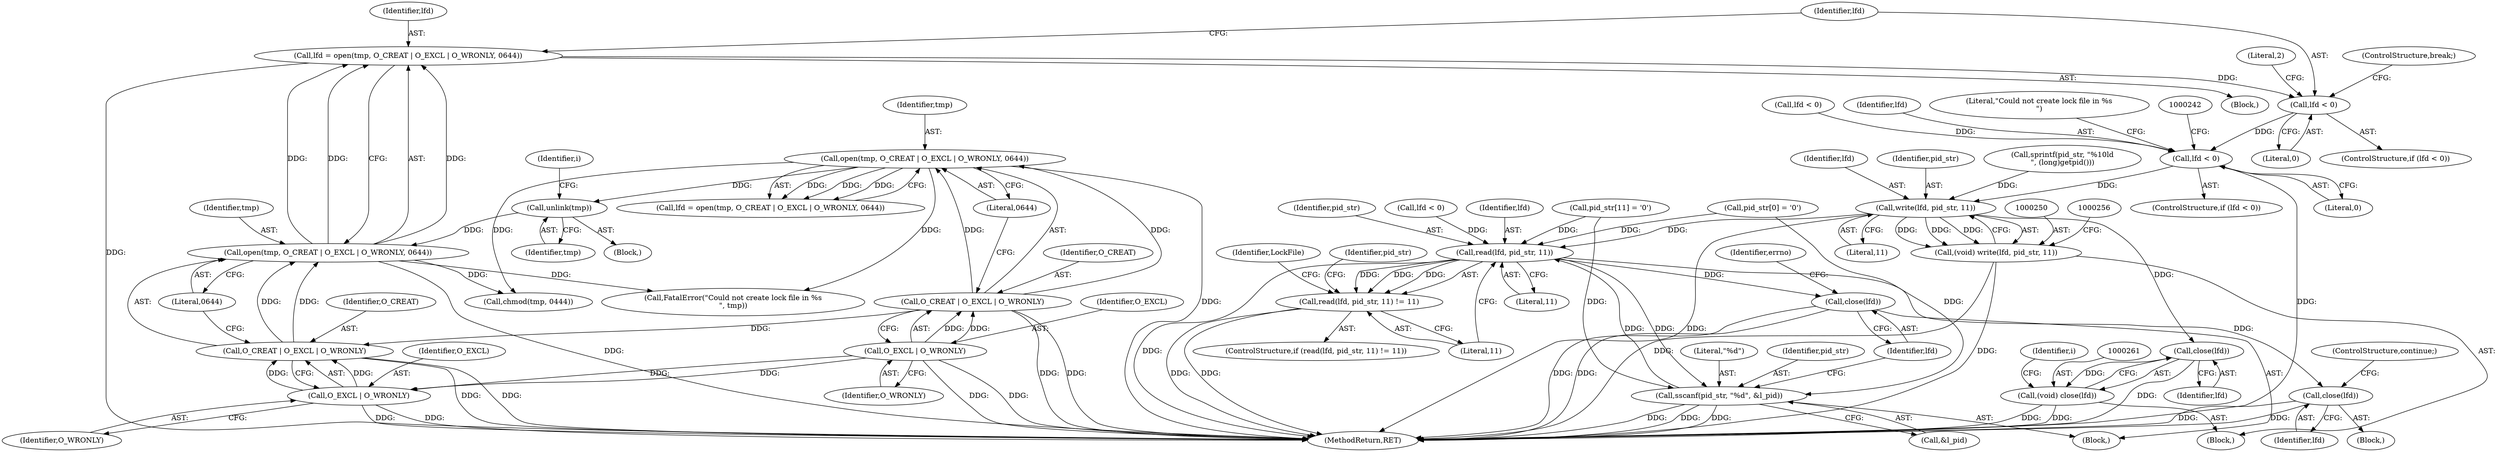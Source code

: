 digraph "0_xserver_b67581cf825940fdf52bf2e0af4330e695d724a4@API" {
"1000213" [label="(Call,lfd = open(tmp, O_CREAT | O_EXCL | O_WRONLY, 0644))"];
"1000215" [label="(Call,open(tmp, O_CREAT | O_EXCL | O_WRONLY, 0644))"];
"1000204" [label="(Call,unlink(tmp))"];
"1000180" [label="(Call,open(tmp, O_CREAT | O_EXCL | O_WRONLY, 0644))"];
"1000182" [label="(Call,O_CREAT | O_EXCL | O_WRONLY)"];
"1000184" [label="(Call,O_EXCL | O_WRONLY)"];
"1000217" [label="(Call,O_CREAT | O_EXCL | O_WRONLY)"];
"1000219" [label="(Call,O_EXCL | O_WRONLY)"];
"1000224" [label="(Call,lfd < 0)"];
"1000235" [label="(Call,lfd < 0)"];
"1000251" [label="(Call,write(lfd, pid_str, 11))"];
"1000249" [label="(Call,(void) write(lfd, pid_str, 11))"];
"1000262" [label="(Call,close(lfd))"];
"1000260" [label="(Call,(void) close(lfd))"];
"1000316" [label="(Call,read(lfd, pid_str, 11))"];
"1000315" [label="(Call,read(lfd, pid_str, 11) != 11)"];
"1000324" [label="(Call,close(lfd))"];
"1000332" [label="(Call,sscanf(pid_str, \"%d\", &l_pid))"];
"1000337" [label="(Call,close(lfd))"];
"1000327" [label="(Call,pid_str[11] = '\0')"];
"1000182" [label="(Call,O_CREAT | O_EXCL | O_WRONLY)"];
"1000325" [label="(Identifier,lfd)"];
"1000326" [label="(ControlStructure,continue;)"];
"1000224" [label="(Call,lfd < 0)"];
"1000243" [label="(Call,sprintf(pid_str, \"%10ld\n\", (long)getpid()))"];
"1000316" [label="(Call,read(lfd, pid_str, 11))"];
"1000220" [label="(Identifier,O_EXCL)"];
"1000315" [label="(Call,read(lfd, pid_str, 11) != 11)"];
"1000221" [label="(Identifier,O_WRONLY)"];
"1000319" [label="(Literal,11)"];
"1000321" [label="(Block,)"];
"1000314" [label="(ControlStructure,if (read(lfd, pid_str, 11) != 11))"];
"1000186" [label="(Identifier,O_WRONLY)"];
"1000257" [label="(Call,chmod(tmp, 0444))"];
"1000392" [label="(MethodReturn,RET)"];
"1000335" [label="(Call,&l_pid)"];
"1000334" [label="(Literal,\"%d\")"];
"1000223" [label="(ControlStructure,if (lfd < 0))"];
"1000252" [label="(Identifier,lfd)"];
"1000291" [label="(Block,)"];
"1000215" [label="(Call,open(tmp, O_CREAT | O_EXCL | O_WRONLY, 0644))"];
"1000222" [label="(Literal,0644)"];
"1000249" [label="(Call,(void) write(lfd, pid_str, 11))"];
"1000180" [label="(Call,open(tmp, O_CREAT | O_EXCL | O_WRONLY, 0644))"];
"1000205" [label="(Identifier,tmp)"];
"1000225" [label="(Identifier,lfd)"];
"1000332" [label="(Call,sscanf(pid_str, \"%d\", &l_pid))"];
"1000111" [label="(Block,)"];
"1000213" [label="(Call,lfd = open(tmp, O_CREAT | O_EXCL | O_WRONLY, 0644))"];
"1000204" [label="(Call,unlink(tmp))"];
"1000210" [label="(Block,)"];
"1000323" [label="(Identifier,LockFile)"];
"1000251" [label="(Call,write(lfd, pid_str, 11))"];
"1000340" [label="(Identifier,errno)"];
"1000184" [label="(Call,O_EXCL | O_WRONLY)"];
"1000219" [label="(Call,O_EXCL | O_WRONLY)"];
"1000337" [label="(Call,close(lfd))"];
"1000324" [label="(Call,close(lfd))"];
"1000309" [label="(Call,pid_str[0] = '\0')"];
"1000216" [label="(Identifier,tmp)"];
"1000214" [label="(Identifier,lfd)"];
"1000203" [label="(Block,)"];
"1000200" [label="(Call,lfd < 0)"];
"1000230" [label="(ControlStructure,break;)"];
"1000320" [label="(Literal,11)"];
"1000183" [label="(Identifier,O_CREAT)"];
"1000237" [label="(Literal,0)"];
"1000217" [label="(Call,O_CREAT | O_EXCL | O_WRONLY)"];
"1000178" [label="(Call,lfd = open(tmp, O_CREAT | O_EXCL | O_WRONLY, 0644))"];
"1000300" [label="(Call,lfd < 0)"];
"1000207" [label="(Identifier,i)"];
"1000187" [label="(Literal,0644)"];
"1000265" [label="(Identifier,i)"];
"1000235" [label="(Call,lfd < 0)"];
"1000228" [label="(Literal,2)"];
"1000329" [label="(Identifier,pid_str)"];
"1000253" [label="(Identifier,pid_str)"];
"1000338" [label="(Identifier,lfd)"];
"1000238" [label="(Call,FatalError(\"Could not create lock file in %s\n\", tmp))"];
"1000226" [label="(Literal,0)"];
"1000263" [label="(Identifier,lfd)"];
"1000260" [label="(Call,(void) close(lfd))"];
"1000218" [label="(Identifier,O_CREAT)"];
"1000333" [label="(Identifier,pid_str)"];
"1000234" [label="(ControlStructure,if (lfd < 0))"];
"1000317" [label="(Identifier,lfd)"];
"1000185" [label="(Identifier,O_EXCL)"];
"1000262" [label="(Call,close(lfd))"];
"1000236" [label="(Identifier,lfd)"];
"1000239" [label="(Literal,\"Could not create lock file in %s\n\")"];
"1000181" [label="(Identifier,tmp)"];
"1000318" [label="(Identifier,pid_str)"];
"1000254" [label="(Literal,11)"];
"1000213" -> "1000210"  [label="AST: "];
"1000213" -> "1000215"  [label="CFG: "];
"1000214" -> "1000213"  [label="AST: "];
"1000215" -> "1000213"  [label="AST: "];
"1000225" -> "1000213"  [label="CFG: "];
"1000213" -> "1000392"  [label="DDG: "];
"1000215" -> "1000213"  [label="DDG: "];
"1000215" -> "1000213"  [label="DDG: "];
"1000215" -> "1000213"  [label="DDG: "];
"1000213" -> "1000224"  [label="DDG: "];
"1000215" -> "1000222"  [label="CFG: "];
"1000216" -> "1000215"  [label="AST: "];
"1000217" -> "1000215"  [label="AST: "];
"1000222" -> "1000215"  [label="AST: "];
"1000215" -> "1000392"  [label="DDG: "];
"1000204" -> "1000215"  [label="DDG: "];
"1000217" -> "1000215"  [label="DDG: "];
"1000217" -> "1000215"  [label="DDG: "];
"1000215" -> "1000238"  [label="DDG: "];
"1000215" -> "1000257"  [label="DDG: "];
"1000204" -> "1000203"  [label="AST: "];
"1000204" -> "1000205"  [label="CFG: "];
"1000205" -> "1000204"  [label="AST: "];
"1000207" -> "1000204"  [label="CFG: "];
"1000180" -> "1000204"  [label="DDG: "];
"1000180" -> "1000178"  [label="AST: "];
"1000180" -> "1000187"  [label="CFG: "];
"1000181" -> "1000180"  [label="AST: "];
"1000182" -> "1000180"  [label="AST: "];
"1000187" -> "1000180"  [label="AST: "];
"1000178" -> "1000180"  [label="CFG: "];
"1000180" -> "1000392"  [label="DDG: "];
"1000180" -> "1000178"  [label="DDG: "];
"1000180" -> "1000178"  [label="DDG: "];
"1000180" -> "1000178"  [label="DDG: "];
"1000182" -> "1000180"  [label="DDG: "];
"1000182" -> "1000180"  [label="DDG: "];
"1000180" -> "1000238"  [label="DDG: "];
"1000180" -> "1000257"  [label="DDG: "];
"1000182" -> "1000184"  [label="CFG: "];
"1000183" -> "1000182"  [label="AST: "];
"1000184" -> "1000182"  [label="AST: "];
"1000187" -> "1000182"  [label="CFG: "];
"1000182" -> "1000392"  [label="DDG: "];
"1000182" -> "1000392"  [label="DDG: "];
"1000184" -> "1000182"  [label="DDG: "];
"1000184" -> "1000182"  [label="DDG: "];
"1000182" -> "1000217"  [label="DDG: "];
"1000184" -> "1000186"  [label="CFG: "];
"1000185" -> "1000184"  [label="AST: "];
"1000186" -> "1000184"  [label="AST: "];
"1000184" -> "1000392"  [label="DDG: "];
"1000184" -> "1000392"  [label="DDG: "];
"1000184" -> "1000219"  [label="DDG: "];
"1000184" -> "1000219"  [label="DDG: "];
"1000217" -> "1000219"  [label="CFG: "];
"1000218" -> "1000217"  [label="AST: "];
"1000219" -> "1000217"  [label="AST: "];
"1000222" -> "1000217"  [label="CFG: "];
"1000217" -> "1000392"  [label="DDG: "];
"1000217" -> "1000392"  [label="DDG: "];
"1000219" -> "1000217"  [label="DDG: "];
"1000219" -> "1000217"  [label="DDG: "];
"1000219" -> "1000221"  [label="CFG: "];
"1000220" -> "1000219"  [label="AST: "];
"1000221" -> "1000219"  [label="AST: "];
"1000219" -> "1000392"  [label="DDG: "];
"1000219" -> "1000392"  [label="DDG: "];
"1000224" -> "1000223"  [label="AST: "];
"1000224" -> "1000226"  [label="CFG: "];
"1000225" -> "1000224"  [label="AST: "];
"1000226" -> "1000224"  [label="AST: "];
"1000228" -> "1000224"  [label="CFG: "];
"1000230" -> "1000224"  [label="CFG: "];
"1000224" -> "1000235"  [label="DDG: "];
"1000235" -> "1000234"  [label="AST: "];
"1000235" -> "1000237"  [label="CFG: "];
"1000236" -> "1000235"  [label="AST: "];
"1000237" -> "1000235"  [label="AST: "];
"1000239" -> "1000235"  [label="CFG: "];
"1000242" -> "1000235"  [label="CFG: "];
"1000235" -> "1000392"  [label="DDG: "];
"1000200" -> "1000235"  [label="DDG: "];
"1000235" -> "1000251"  [label="DDG: "];
"1000251" -> "1000249"  [label="AST: "];
"1000251" -> "1000254"  [label="CFG: "];
"1000252" -> "1000251"  [label="AST: "];
"1000253" -> "1000251"  [label="AST: "];
"1000254" -> "1000251"  [label="AST: "];
"1000249" -> "1000251"  [label="CFG: "];
"1000251" -> "1000392"  [label="DDG: "];
"1000251" -> "1000249"  [label="DDG: "];
"1000251" -> "1000249"  [label="DDG: "];
"1000251" -> "1000249"  [label="DDG: "];
"1000243" -> "1000251"  [label="DDG: "];
"1000251" -> "1000262"  [label="DDG: "];
"1000251" -> "1000316"  [label="DDG: "];
"1000249" -> "1000111"  [label="AST: "];
"1000250" -> "1000249"  [label="AST: "];
"1000256" -> "1000249"  [label="CFG: "];
"1000249" -> "1000392"  [label="DDG: "];
"1000249" -> "1000392"  [label="DDG: "];
"1000262" -> "1000260"  [label="AST: "];
"1000262" -> "1000263"  [label="CFG: "];
"1000263" -> "1000262"  [label="AST: "];
"1000260" -> "1000262"  [label="CFG: "];
"1000262" -> "1000392"  [label="DDG: "];
"1000262" -> "1000260"  [label="DDG: "];
"1000260" -> "1000111"  [label="AST: "];
"1000261" -> "1000260"  [label="AST: "];
"1000265" -> "1000260"  [label="CFG: "];
"1000260" -> "1000392"  [label="DDG: "];
"1000260" -> "1000392"  [label="DDG: "];
"1000316" -> "1000315"  [label="AST: "];
"1000316" -> "1000319"  [label="CFG: "];
"1000317" -> "1000316"  [label="AST: "];
"1000318" -> "1000316"  [label="AST: "];
"1000319" -> "1000316"  [label="AST: "];
"1000320" -> "1000316"  [label="CFG: "];
"1000316" -> "1000392"  [label="DDG: "];
"1000316" -> "1000315"  [label="DDG: "];
"1000316" -> "1000315"  [label="DDG: "];
"1000316" -> "1000315"  [label="DDG: "];
"1000300" -> "1000316"  [label="DDG: "];
"1000309" -> "1000316"  [label="DDG: "];
"1000332" -> "1000316"  [label="DDG: "];
"1000327" -> "1000316"  [label="DDG: "];
"1000316" -> "1000324"  [label="DDG: "];
"1000316" -> "1000332"  [label="DDG: "];
"1000316" -> "1000337"  [label="DDG: "];
"1000315" -> "1000314"  [label="AST: "];
"1000315" -> "1000320"  [label="CFG: "];
"1000320" -> "1000315"  [label="AST: "];
"1000323" -> "1000315"  [label="CFG: "];
"1000329" -> "1000315"  [label="CFG: "];
"1000315" -> "1000392"  [label="DDG: "];
"1000315" -> "1000392"  [label="DDG: "];
"1000324" -> "1000321"  [label="AST: "];
"1000324" -> "1000325"  [label="CFG: "];
"1000325" -> "1000324"  [label="AST: "];
"1000326" -> "1000324"  [label="CFG: "];
"1000324" -> "1000392"  [label="DDG: "];
"1000324" -> "1000392"  [label="DDG: "];
"1000332" -> "1000291"  [label="AST: "];
"1000332" -> "1000335"  [label="CFG: "];
"1000333" -> "1000332"  [label="AST: "];
"1000334" -> "1000332"  [label="AST: "];
"1000335" -> "1000332"  [label="AST: "];
"1000338" -> "1000332"  [label="CFG: "];
"1000332" -> "1000392"  [label="DDG: "];
"1000332" -> "1000392"  [label="DDG: "];
"1000332" -> "1000392"  [label="DDG: "];
"1000309" -> "1000332"  [label="DDG: "];
"1000327" -> "1000332"  [label="DDG: "];
"1000337" -> "1000291"  [label="AST: "];
"1000337" -> "1000338"  [label="CFG: "];
"1000338" -> "1000337"  [label="AST: "];
"1000340" -> "1000337"  [label="CFG: "];
"1000337" -> "1000392"  [label="DDG: "];
"1000337" -> "1000392"  [label="DDG: "];
}
